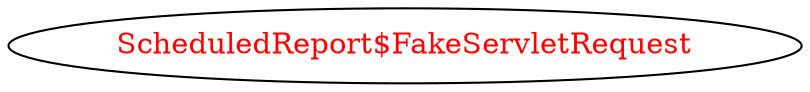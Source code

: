 digraph dependencyGraph {
 concentrate=true;
 ranksep="2.0";
 rankdir="LR"; 
 splines="ortho";
"ScheduledReport$FakeServletRequest" [fontcolor="red"];
}